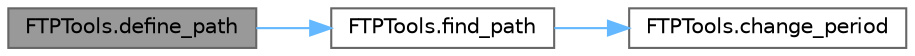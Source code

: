 digraph "FTPTools.define_path"
{
 // LATEX_PDF_SIZE
  bgcolor="transparent";
  edge [fontname=Helvetica,fontsize=10,labelfontname=Helvetica,labelfontsize=10];
  node [fontname=Helvetica,fontsize=10,shape=box,height=0.2,width=0.4];
  rankdir="LR";
  Node1 [id="Node000001",label="FTPTools.define_path",height=0.2,width=0.4,color="gray40", fillcolor="grey60", style="filled", fontcolor="black",tooltip=" "];
  Node1 -> Node2 [id="edge1_Node000001_Node000002",color="steelblue1",style="solid",tooltip=" "];
  Node2 [id="Node000002",label="FTPTools.find_path",height=0.2,width=0.4,color="grey40", fillcolor="white", style="filled",URL="$namespace_f_t_p_tools.html#ac9c326cc0f8aa29e22b9c7ed8a3b9bb8",tooltip=" "];
  Node2 -> Node3 [id="edge2_Node000002_Node000003",color="steelblue1",style="solid",tooltip=" "];
  Node3 [id="Node000003",label="FTPTools.change_period",height=0.2,width=0.4,color="grey40", fillcolor="white", style="filled",URL="$namespace_f_t_p_tools.html#a80ef4ee2efd0854d53caa22f06b0ee5a",tooltip=" "];
}

